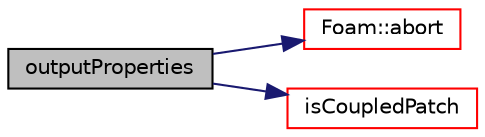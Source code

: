digraph "outputProperties"
{
  bgcolor="transparent";
  edge [fontname="Helvetica",fontsize="10",labelfontname="Helvetica",labelfontsize="10"];
  node [fontname="Helvetica",fontsize="10",shape=record];
  rankdir="LR";
  Node837 [label="outputProperties",height=0.2,width=0.4,color="black", fillcolor="grey75", style="filled", fontcolor="black"];
  Node837 -> Node838 [color="midnightblue",fontsize="10",style="solid",fontname="Helvetica"];
  Node838 [label="Foam::abort",height=0.2,width=0.4,color="red",URL="$a21851.html#a447107a607d03e417307c203fa5fb44b"];
  Node837 -> Node883 [color="midnightblue",fontsize="10",style="solid",fontname="Helvetica"];
  Node883 [label="isCoupledPatch",height=0.2,width=0.4,color="red",URL="$a30073.html#a2e7c01b7c7323648914a824ffed2355b",tooltip="Return true if patchi on the local region is a coupled. "];
}
